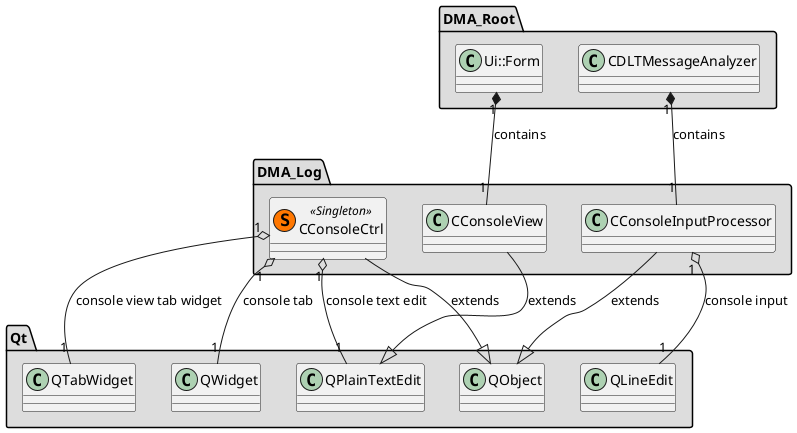 
@startuml

skinparam wrapWidth 600
package "DMA_Log" #DDDDDD
{

class "CConsoleCtrl"<< (S,#FF7700) Singleton >>
{
}

class "CConsoleInputProcessor"
{
}

class "CConsoleView"
{
}

}

package "DMA_Root" #DDDDDD
{

class "CDLTMessageAnalyzer"
{
}

class "Ui::Form"
{
}

}

package "Qt" #DDDDDD
{

class "QLineEdit"
{
}

class "QObject"
{
}

class "QPlainTextEdit"
{
}

class "QTabWidget"
{
}

class "QWidget"
{
}

}

'====================Inheritance section====================
QObject <|-- CConsoleCtrl : extends
QObject <|-- CConsoleInputProcessor : extends
QPlainTextEdit <|-- CConsoleView : extends

'====================Dependencies section====================
CConsoleCtrl "1" o-- "1" QPlainTextEdit : console text edit
CConsoleCtrl "1" o-- "1" QTabWidget : console view tab widget
CConsoleCtrl "1" o-- "1" QWidget : console tab
CConsoleInputProcessor "1" o-- "1" QLineEdit : console input
CDLTMessageAnalyzer "1" *-- "1" CConsoleInputProcessor : contains
Ui::Form "1" *-- "1" CConsoleView : contains

@enduml